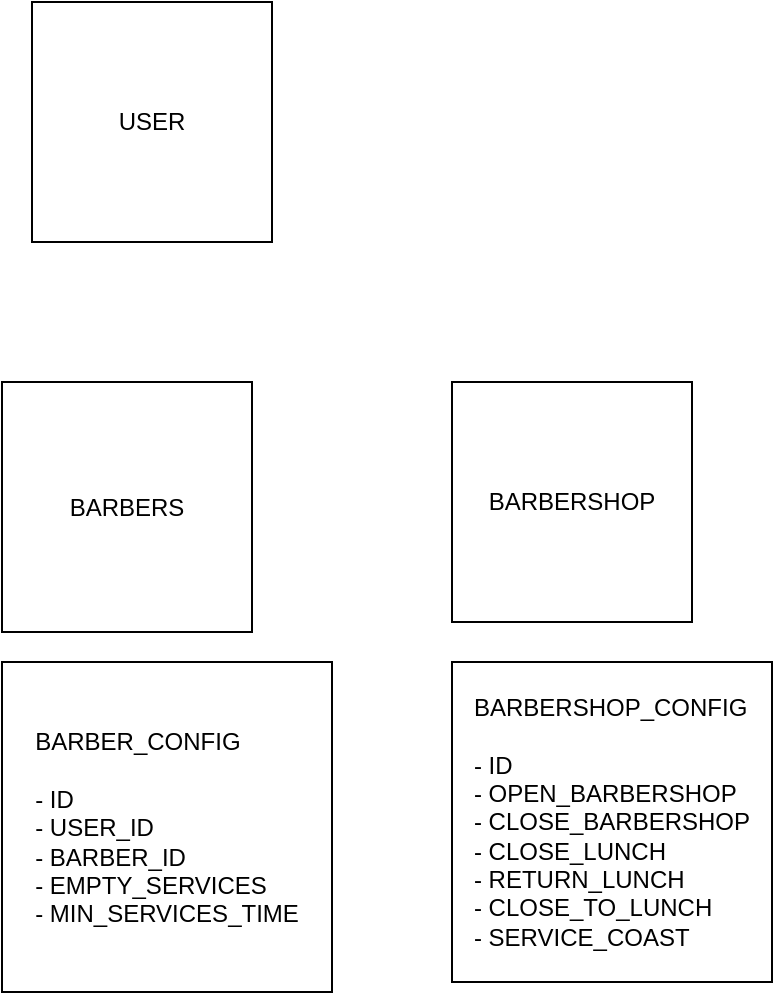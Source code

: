 <mxfile>
    <diagram id="OoBJfY9swDVuGTMlmnDf" name="Page-1">
        <mxGraphModel dx="1568" dy="798" grid="1" gridSize="10" guides="1" tooltips="1" connect="1" arrows="1" fold="1" page="1" pageScale="1" pageWidth="827" pageHeight="1169" math="0" shadow="0">
            <root>
                <mxCell id="0"/>
                <mxCell id="1" parent="0"/>
                <mxCell id="3" value="USER&lt;br&gt;&lt;div style=&quot;text-align: justify&quot;&gt;&lt;/div&gt;" style="whiteSpace=wrap;html=1;aspect=fixed;" vertex="1" parent="1">
                    <mxGeometry x="60" y="30" width="120" height="120" as="geometry"/>
                </mxCell>
                <mxCell id="4" value="BARBERSHOP&lt;br&gt;&lt;div style=&quot;text-align: justify&quot;&gt;&lt;/div&gt;" style="whiteSpace=wrap;html=1;aspect=fixed;" vertex="1" parent="1">
                    <mxGeometry x="270" y="220" width="120" height="120" as="geometry"/>
                </mxCell>
                <mxCell id="5" value="BARBERS&lt;br&gt;&lt;div style=&quot;text-align: justify&quot;&gt;&lt;/div&gt;" style="whiteSpace=wrap;html=1;aspect=fixed;" vertex="1" parent="1">
                    <mxGeometry x="45" y="220" width="125" height="125" as="geometry"/>
                </mxCell>
                <mxCell id="6" value="&lt;div style=&quot;text-align: left&quot;&gt;&lt;span&gt;BARBER_CONFIG&lt;/span&gt;&lt;/div&gt;&lt;div style=&quot;text-align: left&quot;&gt;&lt;br&gt;&lt;/div&gt;&lt;div style=&quot;text-align: left&quot;&gt;&lt;span&gt;- ID&lt;/span&gt;&lt;/div&gt;&lt;div style=&quot;text-align: left&quot;&gt;&lt;span&gt;- USER_ID&lt;/span&gt;&lt;/div&gt;&lt;div style=&quot;text-align: left&quot;&gt;&lt;span&gt;- BARBER_ID&lt;/span&gt;&lt;/div&gt;&lt;div style=&quot;text-align: left&quot;&gt;&lt;span&gt;- EMPTY_SERVICES&lt;/span&gt;&lt;/div&gt;&lt;div style=&quot;text-align: left&quot;&gt;&lt;span&gt;- MIN_SERVICES_TIME&lt;/span&gt;&lt;/div&gt;&lt;div style=&quot;text-align: justify&quot;&gt;&lt;/div&gt;" style="whiteSpace=wrap;html=1;aspect=fixed;" vertex="1" parent="1">
                    <mxGeometry x="45" y="360" width="165" height="165" as="geometry"/>
                </mxCell>
                <mxCell id="7" value="&lt;div style=&quot;text-align: left&quot;&gt;&lt;span&gt;BARBERSHOP_CONFIG&lt;/span&gt;&lt;/div&gt;&lt;div style=&quot;text-align: left&quot;&gt;&lt;br&gt;&lt;/div&gt;&lt;div style=&quot;text-align: left&quot;&gt;&lt;span&gt;- ID&lt;/span&gt;&lt;/div&gt;&lt;div style=&quot;text-align: left&quot;&gt;&lt;span&gt;- OPEN_BARBERSHOP&lt;/span&gt;&lt;/div&gt;&lt;div style=&quot;text-align: left&quot;&gt;&lt;span&gt;- CLOSE_BARBERSHOP&lt;/span&gt;&lt;/div&gt;&lt;div style=&quot;text-align: left&quot;&gt;&lt;span&gt;- CLOSE_LUNCH&lt;/span&gt;&lt;/div&gt;&lt;div style=&quot;text-align: left&quot;&gt;&lt;span&gt;- RETURN_LUNCH&lt;/span&gt;&lt;/div&gt;&lt;div style=&quot;text-align: left&quot;&gt;&lt;span&gt;- CLOSE_TO_LUNCH&lt;/span&gt;&lt;/div&gt;&lt;div style=&quot;text-align: left&quot;&gt;&lt;span&gt;- SERVICE_COAST&lt;/span&gt;&lt;/div&gt;&lt;div style=&quot;text-align: justify&quot;&gt;&lt;/div&gt;" style="whiteSpace=wrap;html=1;aspect=fixed;" vertex="1" parent="1">
                    <mxGeometry x="270" y="360" width="160" height="160" as="geometry"/>
                </mxCell>
            </root>
        </mxGraphModel>
    </diagram>
</mxfile>